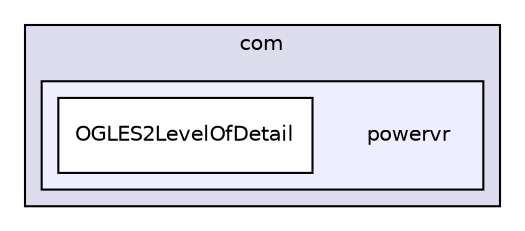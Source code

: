 digraph "PVR/SDK_3.4/Examples/Intermediate/LevelOfDetail/OGLES2/Build/Android/src/com/powervr" {
  compound=true
  node [ fontsize="10", fontname="Helvetica"];
  edge [ labelfontsize="10", labelfontname="Helvetica"];
  subgraph clusterdir_c51fa0afe2c099a0a1aac194714399ca {
    graph [ bgcolor="#ddddee", pencolor="black", label="com" fontname="Helvetica", fontsize="10", URL="dir_c51fa0afe2c099a0a1aac194714399ca.html"]
  subgraph clusterdir_1954e7111ebd7e7289d094318f06a58a {
    graph [ bgcolor="#eeeeff", pencolor="black", label="" URL="dir_1954e7111ebd7e7289d094318f06a58a.html"];
    dir_1954e7111ebd7e7289d094318f06a58a [shape=plaintext label="powervr"];
    dir_9e48d5c58c0e892d954d0031dd4feb15 [shape=box label="OGLES2LevelOfDetail" color="black" fillcolor="white" style="filled" URL="dir_9e48d5c58c0e892d954d0031dd4feb15.html"];
  }
  }
}
